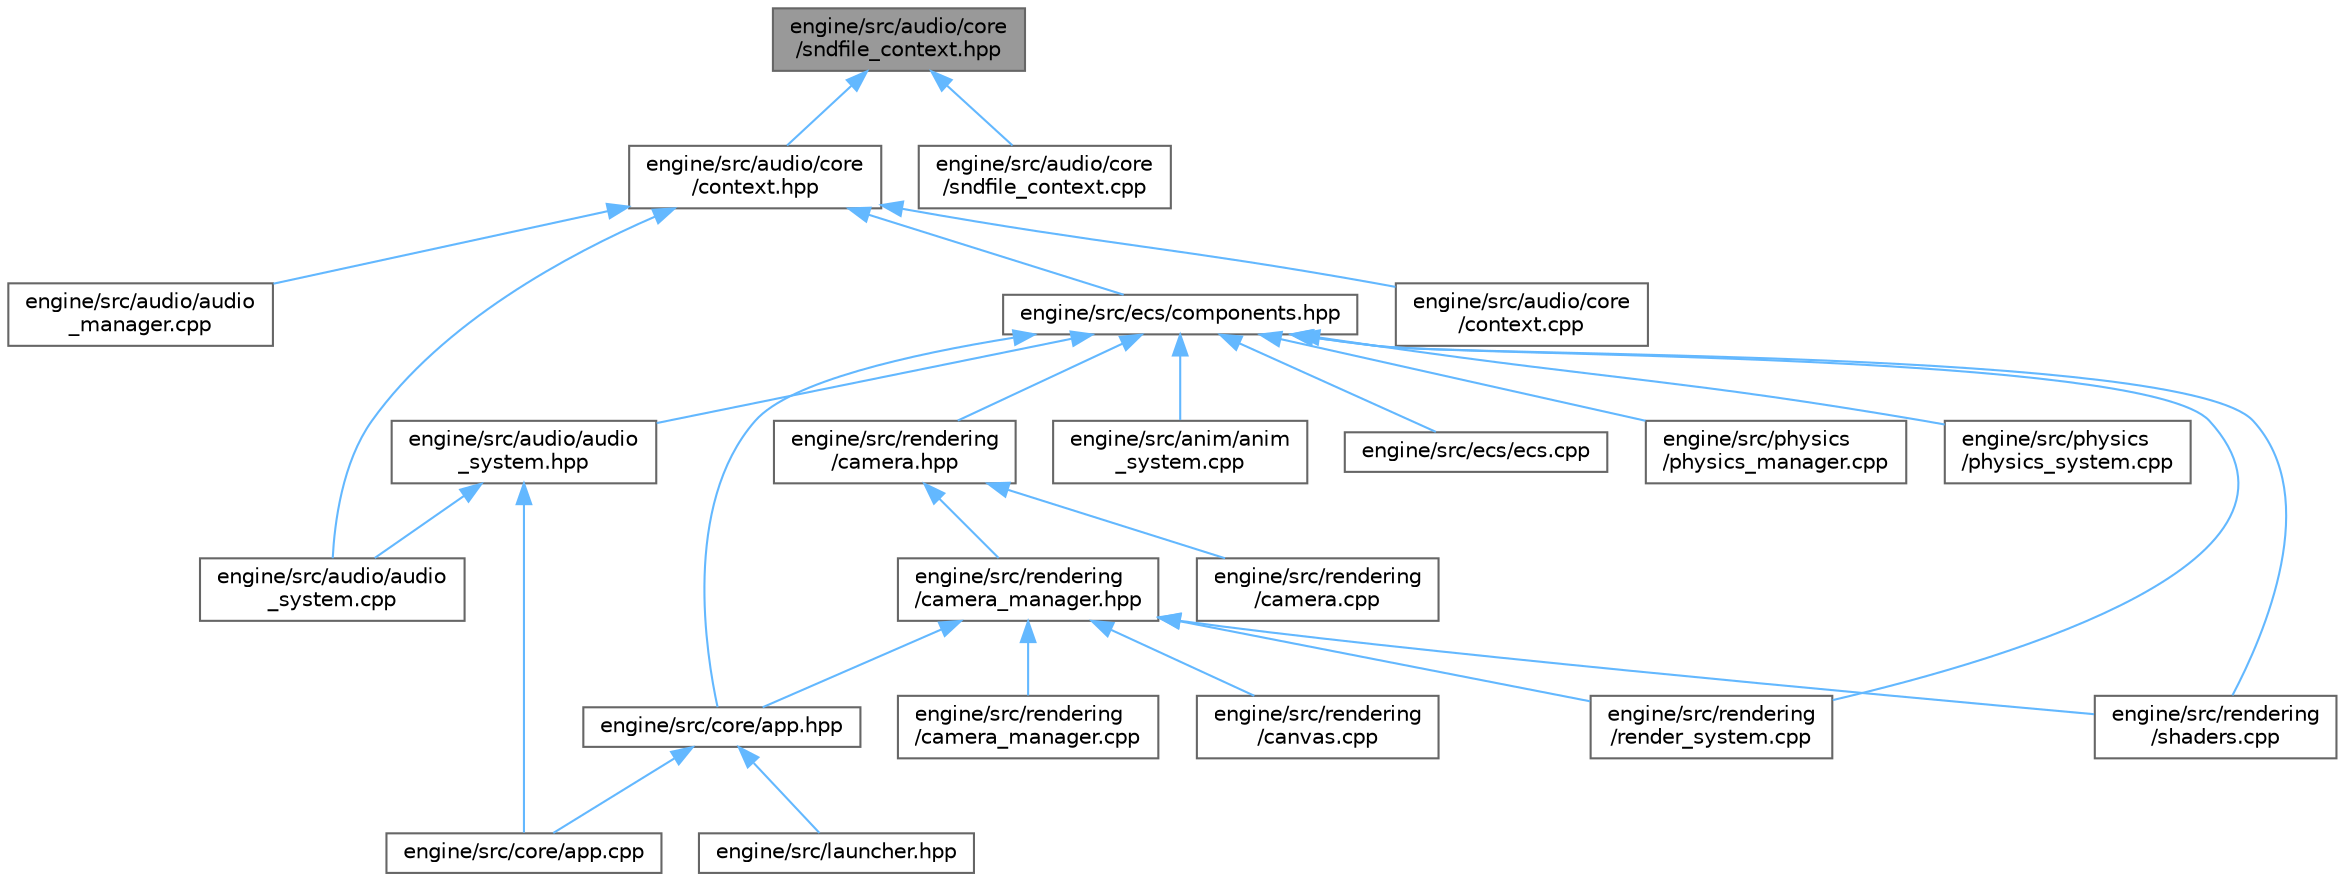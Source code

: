 digraph "engine/src/audio/core/sndfile_context.hpp"
{
 // LATEX_PDF_SIZE
  bgcolor="transparent";
  edge [fontname=Helvetica,fontsize=10,labelfontname=Helvetica,labelfontsize=10];
  node [fontname=Helvetica,fontsize=10,shape=box,height=0.2,width=0.4];
  Node1 [id="Node000001",label="engine/src/audio/core\l/sndfile_context.hpp",height=0.2,width=0.4,color="gray40", fillcolor="grey60", style="filled", fontcolor="black",tooltip=" "];
  Node1 -> Node2 [id="edge53_Node000001_Node000002",dir="back",color="steelblue1",style="solid",tooltip=" "];
  Node2 [id="Node000002",label="engine/src/audio/core\l/context.hpp",height=0.2,width=0.4,color="grey40", fillcolor="white", style="filled",URL="$audio_2core_2context_8hpp.html",tooltip=" "];
  Node2 -> Node3 [id="edge54_Node000002_Node000003",dir="back",color="steelblue1",style="solid",tooltip=" "];
  Node3 [id="Node000003",label="engine/src/audio/audio\l_manager.cpp",height=0.2,width=0.4,color="grey40", fillcolor="white", style="filled",URL="$audio__manager_8cpp.html",tooltip=" "];
  Node2 -> Node4 [id="edge55_Node000002_Node000004",dir="back",color="steelblue1",style="solid",tooltip=" "];
  Node4 [id="Node000004",label="engine/src/audio/audio\l_system.cpp",height=0.2,width=0.4,color="grey40", fillcolor="white", style="filled",URL="$audio__system_8cpp.html",tooltip=" "];
  Node2 -> Node5 [id="edge56_Node000002_Node000005",dir="back",color="steelblue1",style="solid",tooltip=" "];
  Node5 [id="Node000005",label="engine/src/audio/core\l/context.cpp",height=0.2,width=0.4,color="grey40", fillcolor="white", style="filled",URL="$audio_2core_2context_8cpp.html",tooltip=" "];
  Node2 -> Node6 [id="edge57_Node000002_Node000006",dir="back",color="steelblue1",style="solid",tooltip=" "];
  Node6 [id="Node000006",label="engine/src/ecs/components.hpp",height=0.2,width=0.4,color="grey40", fillcolor="white", style="filled",URL="$components_8hpp.html",tooltip=" "];
  Node6 -> Node7 [id="edge58_Node000006_Node000007",dir="back",color="steelblue1",style="solid",tooltip=" "];
  Node7 [id="Node000007",label="engine/src/anim/anim\l_system.cpp",height=0.2,width=0.4,color="grey40", fillcolor="white", style="filled",URL="$anim__system_8cpp.html",tooltip=" "];
  Node6 -> Node8 [id="edge59_Node000006_Node000008",dir="back",color="steelblue1",style="solid",tooltip=" "];
  Node8 [id="Node000008",label="engine/src/audio/audio\l_system.hpp",height=0.2,width=0.4,color="grey40", fillcolor="white", style="filled",URL="$audio__system_8hpp.html",tooltip=" "];
  Node8 -> Node4 [id="edge60_Node000008_Node000004",dir="back",color="steelblue1",style="solid",tooltip=" "];
  Node8 -> Node9 [id="edge61_Node000008_Node000009",dir="back",color="steelblue1",style="solid",tooltip=" "];
  Node9 [id="Node000009",label="engine/src/core/app.cpp",height=0.2,width=0.4,color="grey40", fillcolor="white", style="filled",URL="$app_8cpp.html",tooltip=" "];
  Node6 -> Node10 [id="edge62_Node000006_Node000010",dir="back",color="steelblue1",style="solid",tooltip=" "];
  Node10 [id="Node000010",label="engine/src/core/app.hpp",height=0.2,width=0.4,color="grey40", fillcolor="white", style="filled",URL="$app_8hpp.html",tooltip=" "];
  Node10 -> Node9 [id="edge63_Node000010_Node000009",dir="back",color="steelblue1",style="solid",tooltip=" "];
  Node10 -> Node11 [id="edge64_Node000010_Node000011",dir="back",color="steelblue1",style="solid",tooltip=" "];
  Node11 [id="Node000011",label="engine/src/launcher.hpp",height=0.2,width=0.4,color="grey40", fillcolor="white", style="filled",URL="$launcher_8hpp.html",tooltip=" "];
  Node6 -> Node12 [id="edge65_Node000006_Node000012",dir="back",color="steelblue1",style="solid",tooltip=" "];
  Node12 [id="Node000012",label="engine/src/ecs/ecs.cpp",height=0.2,width=0.4,color="grey40", fillcolor="white", style="filled",URL="$ecs_8cpp.html",tooltip=" "];
  Node6 -> Node13 [id="edge66_Node000006_Node000013",dir="back",color="steelblue1",style="solid",tooltip=" "];
  Node13 [id="Node000013",label="engine/src/physics\l/physics_manager.cpp",height=0.2,width=0.4,color="grey40", fillcolor="white", style="filled",URL="$physics__manager_8cpp.html",tooltip=" "];
  Node6 -> Node14 [id="edge67_Node000006_Node000014",dir="back",color="steelblue1",style="solid",tooltip=" "];
  Node14 [id="Node000014",label="engine/src/physics\l/physics_system.cpp",height=0.2,width=0.4,color="grey40", fillcolor="white", style="filled",URL="$physics__system_8cpp.html",tooltip=" "];
  Node6 -> Node15 [id="edge68_Node000006_Node000015",dir="back",color="steelblue1",style="solid",tooltip=" "];
  Node15 [id="Node000015",label="engine/src/rendering\l/camera.hpp",height=0.2,width=0.4,color="grey40", fillcolor="white", style="filled",URL="$camera_8hpp.html",tooltip=" "];
  Node15 -> Node16 [id="edge69_Node000015_Node000016",dir="back",color="steelblue1",style="solid",tooltip=" "];
  Node16 [id="Node000016",label="engine/src/rendering\l/camera.cpp",height=0.2,width=0.4,color="grey40", fillcolor="white", style="filled",URL="$camera_8cpp.html",tooltip=" "];
  Node15 -> Node17 [id="edge70_Node000015_Node000017",dir="back",color="steelblue1",style="solid",tooltip=" "];
  Node17 [id="Node000017",label="engine/src/rendering\l/camera_manager.hpp",height=0.2,width=0.4,color="grey40", fillcolor="white", style="filled",URL="$camera__manager_8hpp.html",tooltip=" "];
  Node17 -> Node10 [id="edge71_Node000017_Node000010",dir="back",color="steelblue1",style="solid",tooltip=" "];
  Node17 -> Node18 [id="edge72_Node000017_Node000018",dir="back",color="steelblue1",style="solid",tooltip=" "];
  Node18 [id="Node000018",label="engine/src/rendering\l/camera_manager.cpp",height=0.2,width=0.4,color="grey40", fillcolor="white", style="filled",URL="$camera__manager_8cpp.html",tooltip=" "];
  Node17 -> Node19 [id="edge73_Node000017_Node000019",dir="back",color="steelblue1",style="solid",tooltip=" "];
  Node19 [id="Node000019",label="engine/src/rendering\l/canvas.cpp",height=0.2,width=0.4,color="grey40", fillcolor="white", style="filled",URL="$canvas_8cpp.html",tooltip=" "];
  Node17 -> Node20 [id="edge74_Node000017_Node000020",dir="back",color="steelblue1",style="solid",tooltip=" "];
  Node20 [id="Node000020",label="engine/src/rendering\l/render_system.cpp",height=0.2,width=0.4,color="grey40", fillcolor="white", style="filled",URL="$render__system_8cpp.html",tooltip=" "];
  Node17 -> Node21 [id="edge75_Node000017_Node000021",dir="back",color="steelblue1",style="solid",tooltip=" "];
  Node21 [id="Node000021",label="engine/src/rendering\l/shaders.cpp",height=0.2,width=0.4,color="grey40", fillcolor="white", style="filled",URL="$shaders_8cpp.html",tooltip=" "];
  Node6 -> Node20 [id="edge76_Node000006_Node000020",dir="back",color="steelblue1",style="solid",tooltip=" "];
  Node6 -> Node21 [id="edge77_Node000006_Node000021",dir="back",color="steelblue1",style="solid",tooltip=" "];
  Node1 -> Node22 [id="edge78_Node000001_Node000022",dir="back",color="steelblue1",style="solid",tooltip=" "];
  Node22 [id="Node000022",label="engine/src/audio/core\l/sndfile_context.cpp",height=0.2,width=0.4,color="grey40", fillcolor="white", style="filled",URL="$sndfile__context_8cpp.html",tooltip=" "];
}

